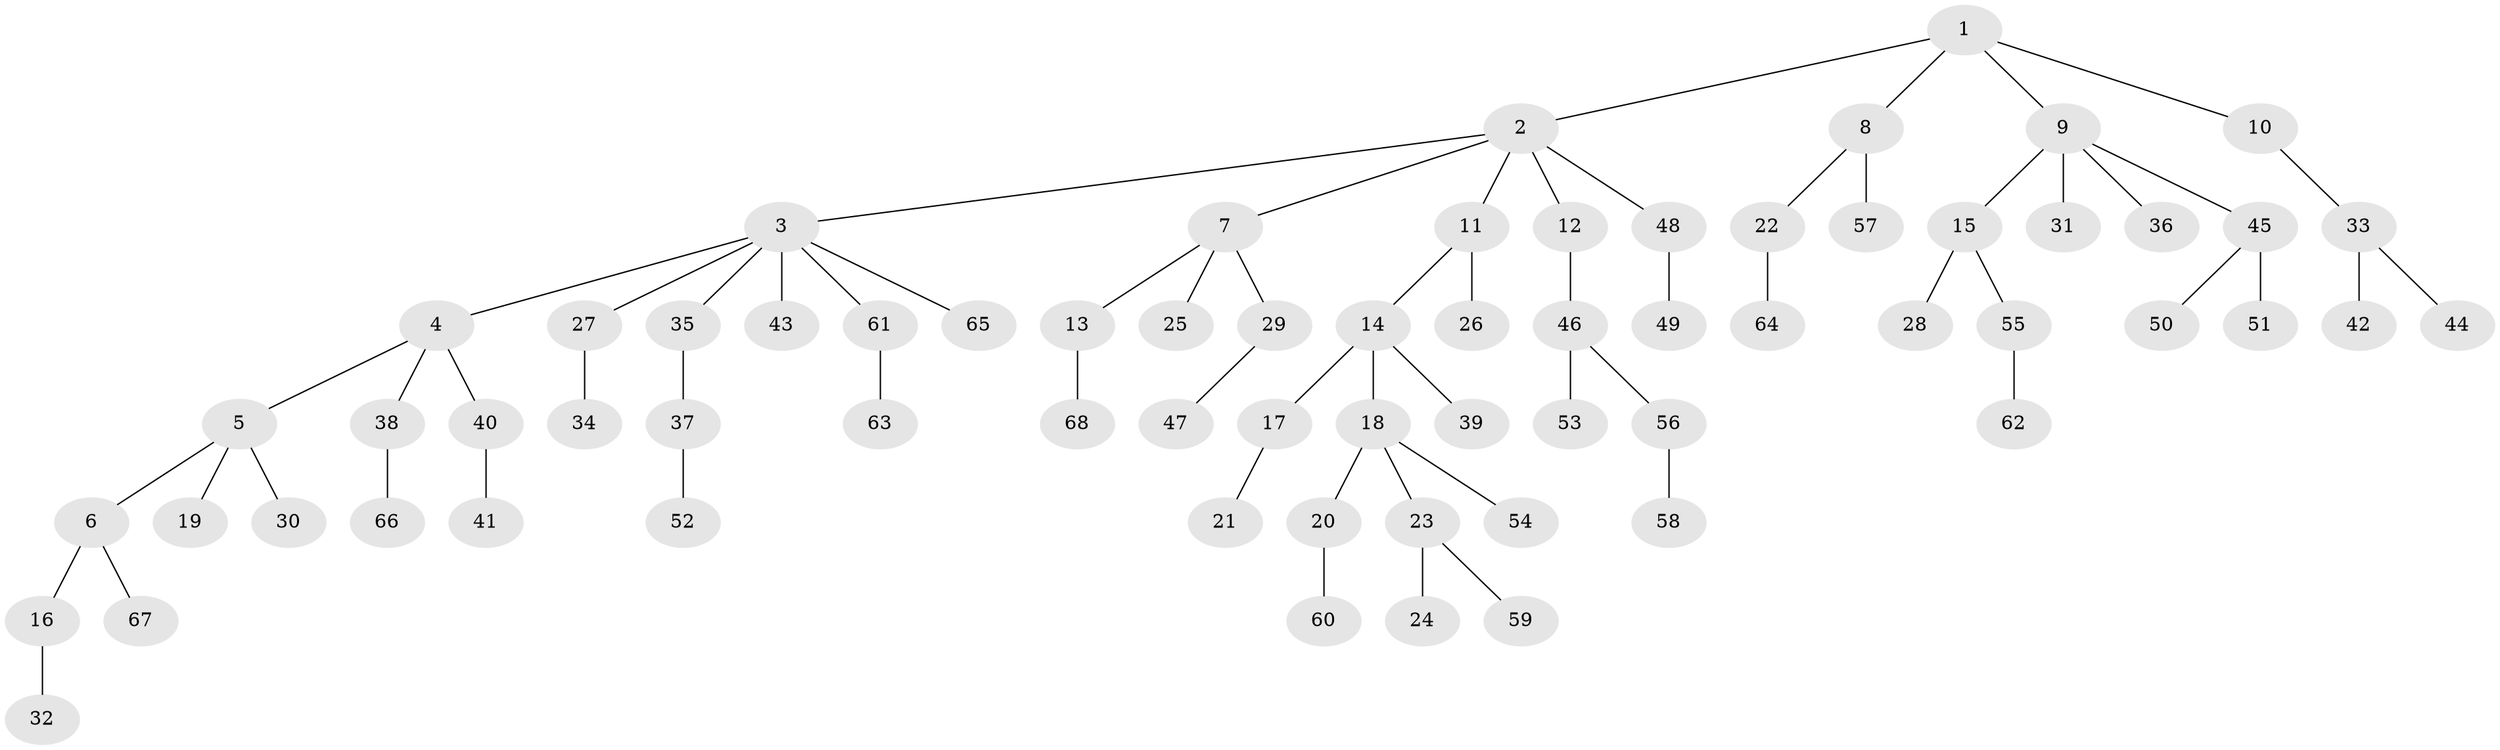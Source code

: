 // coarse degree distribution, {4: 0.023255813953488372, 8: 0.023255813953488372, 7: 0.023255813953488372, 6: 0.06976744186046512, 3: 0.023255813953488372, 2: 0.18604651162790697, 1: 0.6511627906976745}
// Generated by graph-tools (version 1.1) at 2025/24/03/03/25 07:24:07]
// undirected, 68 vertices, 67 edges
graph export_dot {
graph [start="1"]
  node [color=gray90,style=filled];
  1;
  2;
  3;
  4;
  5;
  6;
  7;
  8;
  9;
  10;
  11;
  12;
  13;
  14;
  15;
  16;
  17;
  18;
  19;
  20;
  21;
  22;
  23;
  24;
  25;
  26;
  27;
  28;
  29;
  30;
  31;
  32;
  33;
  34;
  35;
  36;
  37;
  38;
  39;
  40;
  41;
  42;
  43;
  44;
  45;
  46;
  47;
  48;
  49;
  50;
  51;
  52;
  53;
  54;
  55;
  56;
  57;
  58;
  59;
  60;
  61;
  62;
  63;
  64;
  65;
  66;
  67;
  68;
  1 -- 2;
  1 -- 8;
  1 -- 9;
  1 -- 10;
  2 -- 3;
  2 -- 7;
  2 -- 11;
  2 -- 12;
  2 -- 48;
  3 -- 4;
  3 -- 27;
  3 -- 35;
  3 -- 43;
  3 -- 61;
  3 -- 65;
  4 -- 5;
  4 -- 38;
  4 -- 40;
  5 -- 6;
  5 -- 19;
  5 -- 30;
  6 -- 16;
  6 -- 67;
  7 -- 13;
  7 -- 25;
  7 -- 29;
  8 -- 22;
  8 -- 57;
  9 -- 15;
  9 -- 31;
  9 -- 36;
  9 -- 45;
  10 -- 33;
  11 -- 14;
  11 -- 26;
  12 -- 46;
  13 -- 68;
  14 -- 17;
  14 -- 18;
  14 -- 39;
  15 -- 28;
  15 -- 55;
  16 -- 32;
  17 -- 21;
  18 -- 20;
  18 -- 23;
  18 -- 54;
  20 -- 60;
  22 -- 64;
  23 -- 24;
  23 -- 59;
  27 -- 34;
  29 -- 47;
  33 -- 42;
  33 -- 44;
  35 -- 37;
  37 -- 52;
  38 -- 66;
  40 -- 41;
  45 -- 50;
  45 -- 51;
  46 -- 53;
  46 -- 56;
  48 -- 49;
  55 -- 62;
  56 -- 58;
  61 -- 63;
}
